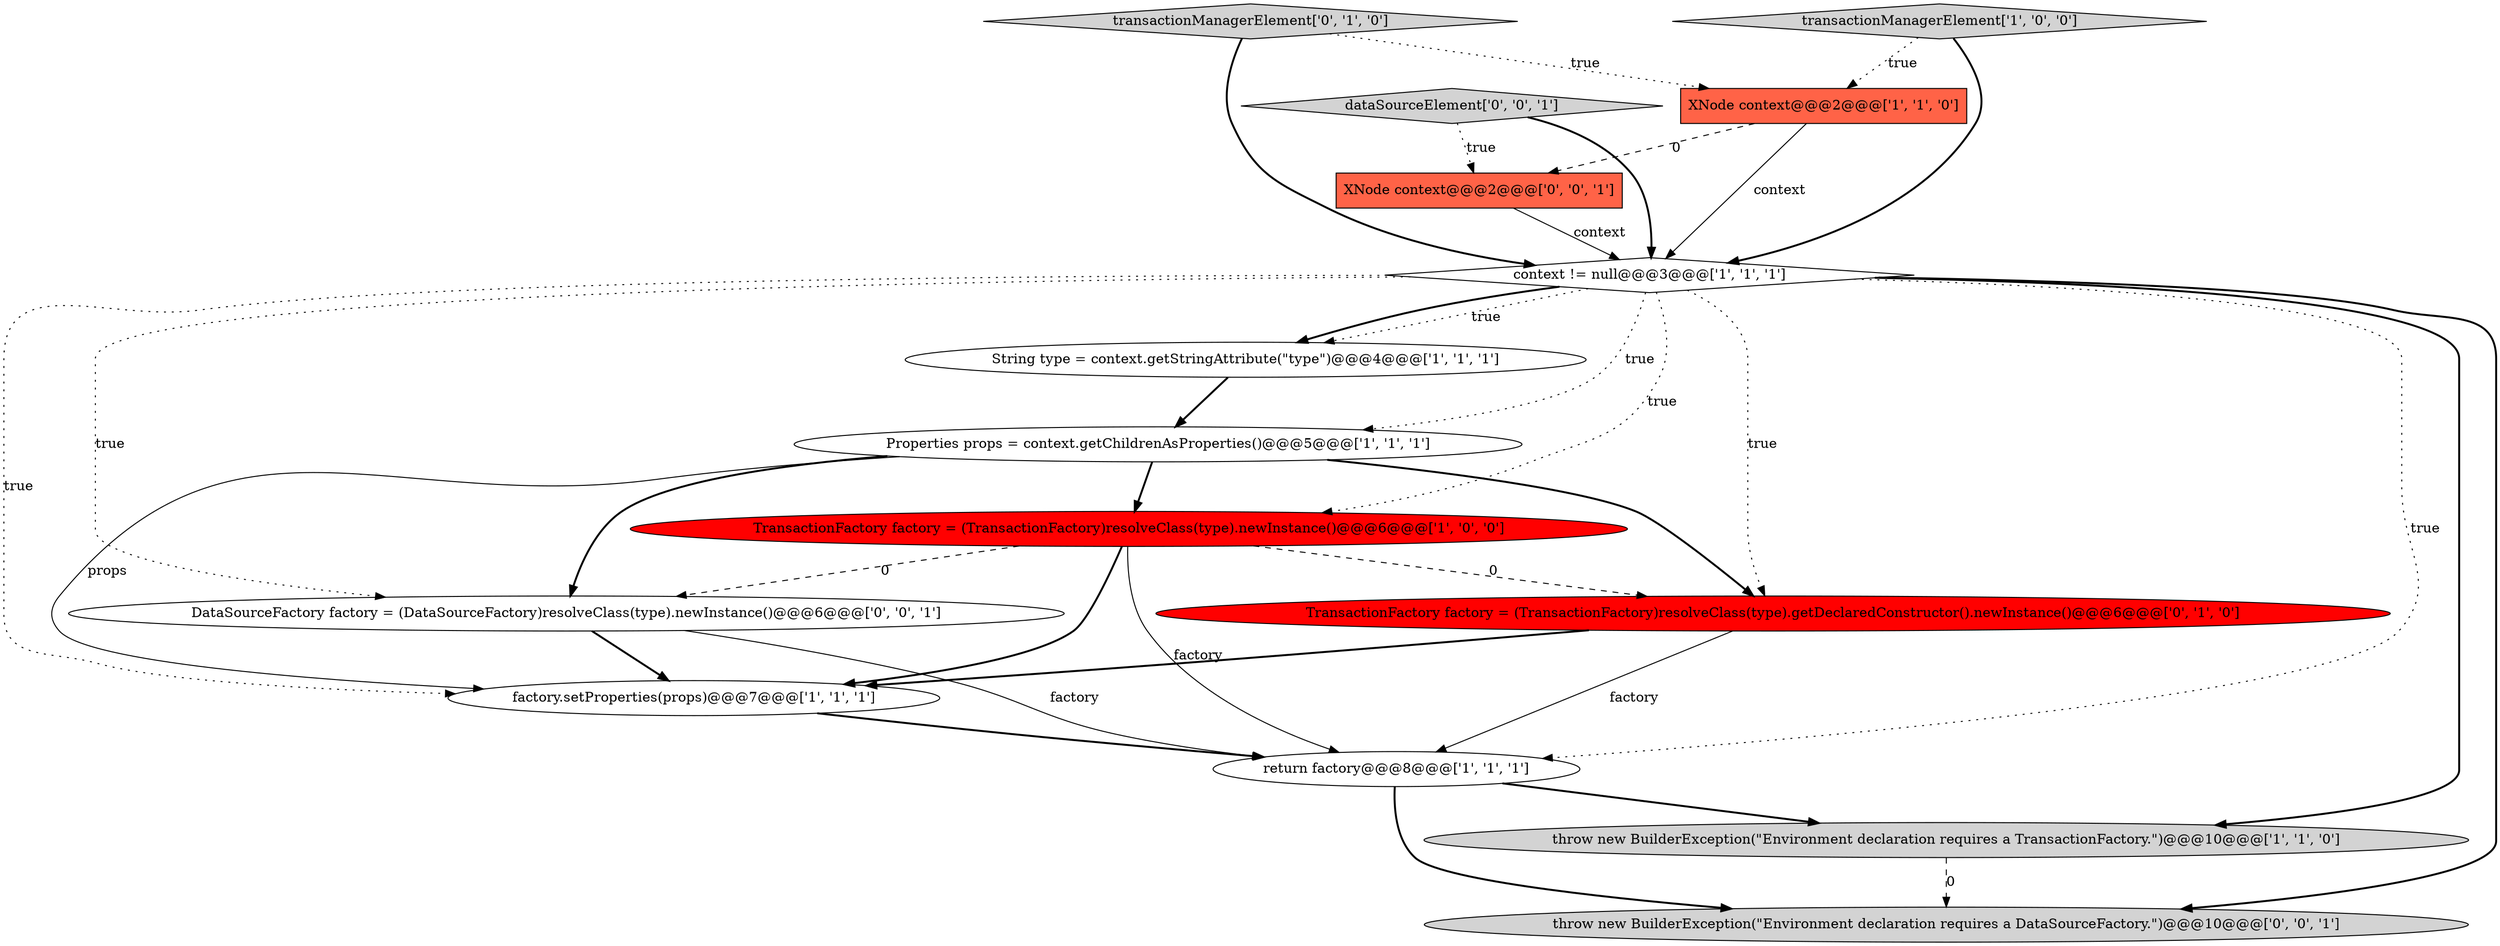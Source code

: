 digraph {
0 [style = filled, label = "String type = context.getStringAttribute(\"type\")@@@4@@@['1', '1', '1']", fillcolor = white, shape = ellipse image = "AAA0AAABBB1BBB"];
11 [style = filled, label = "XNode context@@@2@@@['0', '0', '1']", fillcolor = tomato, shape = box image = "AAA0AAABBB3BBB"];
2 [style = filled, label = "TransactionFactory factory = (TransactionFactory)resolveClass(type).newInstance()@@@6@@@['1', '0', '0']", fillcolor = red, shape = ellipse image = "AAA1AAABBB1BBB"];
13 [style = filled, label = "DataSourceFactory factory = (DataSourceFactory)resolveClass(type).newInstance()@@@6@@@['0', '0', '1']", fillcolor = white, shape = ellipse image = "AAA0AAABBB3BBB"];
9 [style = filled, label = "transactionManagerElement['0', '1', '0']", fillcolor = lightgray, shape = diamond image = "AAA0AAABBB2BBB"];
7 [style = filled, label = "factory.setProperties(props)@@@7@@@['1', '1', '1']", fillcolor = white, shape = ellipse image = "AAA0AAABBB1BBB"];
1 [style = filled, label = "return factory@@@8@@@['1', '1', '1']", fillcolor = white, shape = ellipse image = "AAA0AAABBB1BBB"];
10 [style = filled, label = "TransactionFactory factory = (TransactionFactory)resolveClass(type).getDeclaredConstructor().newInstance()@@@6@@@['0', '1', '0']", fillcolor = red, shape = ellipse image = "AAA1AAABBB2BBB"];
5 [style = filled, label = "XNode context@@@2@@@['1', '1', '0']", fillcolor = tomato, shape = box image = "AAA0AAABBB1BBB"];
14 [style = filled, label = "dataSourceElement['0', '0', '1']", fillcolor = lightgray, shape = diamond image = "AAA0AAABBB3BBB"];
12 [style = filled, label = "throw new BuilderException(\"Environment declaration requires a DataSourceFactory.\")@@@10@@@['0', '0', '1']", fillcolor = lightgray, shape = ellipse image = "AAA0AAABBB3BBB"];
3 [style = filled, label = "throw new BuilderException(\"Environment declaration requires a TransactionFactory.\")@@@10@@@['1', '1', '0']", fillcolor = lightgray, shape = ellipse image = "AAA0AAABBB1BBB"];
4 [style = filled, label = "context != null@@@3@@@['1', '1', '1']", fillcolor = white, shape = diamond image = "AAA0AAABBB1BBB"];
6 [style = filled, label = "Properties props = context.getChildrenAsProperties()@@@5@@@['1', '1', '1']", fillcolor = white, shape = ellipse image = "AAA0AAABBB1BBB"];
8 [style = filled, label = "transactionManagerElement['1', '0', '0']", fillcolor = lightgray, shape = diamond image = "AAA0AAABBB1BBB"];
4->6 [style = dotted, label="true"];
4->3 [style = bold, label=""];
7->1 [style = bold, label=""];
10->1 [style = solid, label="factory"];
4->1 [style = dotted, label="true"];
0->6 [style = bold, label=""];
4->10 [style = dotted, label="true"];
9->4 [style = bold, label=""];
4->0 [style = dotted, label="true"];
1->3 [style = bold, label=""];
2->1 [style = solid, label="factory"];
4->7 [style = dotted, label="true"];
10->7 [style = bold, label=""];
2->10 [style = dashed, label="0"];
4->0 [style = bold, label=""];
13->1 [style = solid, label="factory"];
6->2 [style = bold, label=""];
4->13 [style = dotted, label="true"];
5->4 [style = solid, label="context"];
3->12 [style = dashed, label="0"];
5->11 [style = dashed, label="0"];
8->5 [style = dotted, label="true"];
11->4 [style = solid, label="context"];
13->7 [style = bold, label=""];
2->13 [style = dashed, label="0"];
6->10 [style = bold, label=""];
6->13 [style = bold, label=""];
1->12 [style = bold, label=""];
4->12 [style = bold, label=""];
14->11 [style = dotted, label="true"];
6->7 [style = solid, label="props"];
2->7 [style = bold, label=""];
8->4 [style = bold, label=""];
4->2 [style = dotted, label="true"];
14->4 [style = bold, label=""];
9->5 [style = dotted, label="true"];
}
